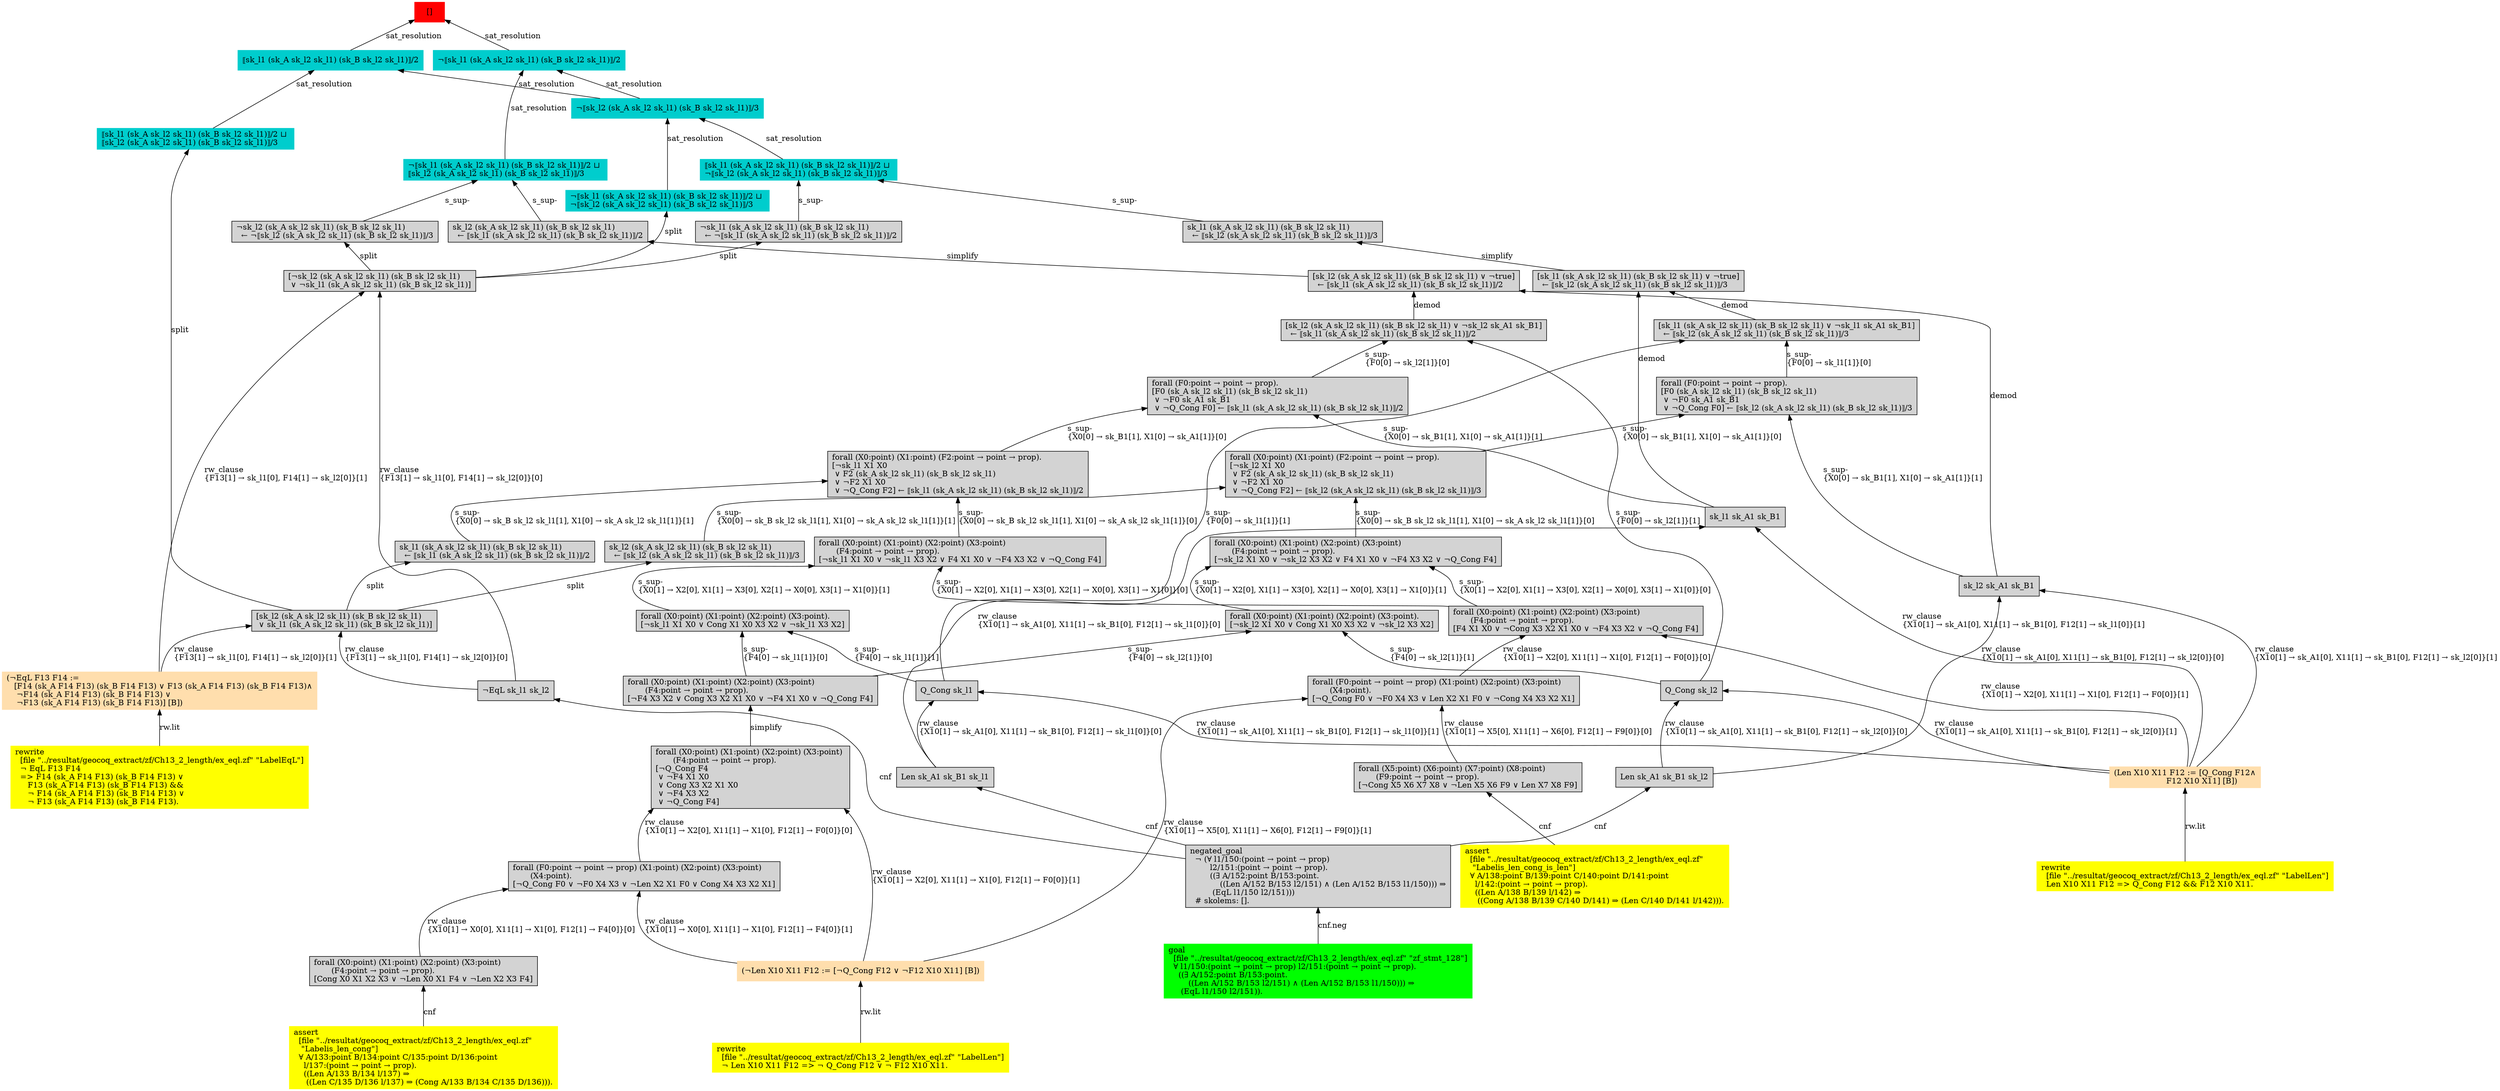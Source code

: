 digraph "unsat_graph" {
  vertex_0 [color=red, label="[]", shape=box, style=filled];
  vertex_0 -> vertex_1 [label="sat_resolution", dir="back"];
  vertex_1 [color=cyan3, shape=box, label="⟦sk_l1 (sk_A sk_l2 sk_l1) (sk_B sk_l2 sk_l1)⟧/2\l", style=filled];
  vertex_1 -> vertex_2 [label="sat_resolution", dir="back"];
  vertex_2 [color=cyan3, shape=box, label="¬⟦sk_l2 (sk_A sk_l2 sk_l1) (sk_B sk_l2 sk_l1)⟧/3\l", style=filled];
  vertex_2 -> vertex_3 [label="sat_resolution", dir="back"];
  vertex_3 [color=cyan3, shape=box, label="¬⟦sk_l1 (sk_A sk_l2 sk_l1) (sk_B sk_l2 sk_l1)⟧/2 ⊔ \l¬⟦sk_l2 (sk_A sk_l2 sk_l1) (sk_B sk_l2 sk_l1)⟧/3\l", style=filled];
  vertex_3 -> vertex_4 [label="split", dir="back"];
  vertex_4 [shape=box, label="[¬sk_l2 (sk_A sk_l2 sk_l1) (sk_B sk_l2 sk_l1)\l ∨ ¬sk_l1 (sk_A sk_l2 sk_l1) (sk_B sk_l2 sk_l1)]\l", style=filled];
  vertex_4 -> vertex_5 [label="rw_clause\l\{F13[1] → sk_l1[0], F14[1] → sk_l2[0]\}[1]\l", dir="back"];
  vertex_5 [color=navajowhite, shape=box, label="(¬EqL F13 F14 :=\l   [F14 (sk_A F14 F13) (sk_B F14 F13) ∨ F13 (sk_A F14 F13) (sk_B F14 F13)∧\l    ¬F14 (sk_A F14 F13) (sk_B F14 F13) ∨ \l    ¬F13 (sk_A F14 F13) (sk_B F14 F13)] [B])\l", style=filled];
  vertex_5 -> vertex_6 [label="rw.lit", dir="back"];
  vertex_6 [color=yellow, shape=box, label="rewrite\l  [file \"../resultat/geocoq_extract/zf/Ch13_2_length/ex_eql.zf\" \"LabelEqL\"]\l  ¬ EqL F13 F14\l  =\> F14 (sk_A F14 F13) (sk_B F14 F13) ∨ \l     F13 (sk_A F14 F13) (sk_B F14 F13) && \l     ¬ F14 (sk_A F14 F13) (sk_B F14 F13) ∨ \l     ¬ F13 (sk_A F14 F13) (sk_B F14 F13).\l", style=filled];
  vertex_4 -> vertex_7 [label="rw_clause\l\{F13[1] → sk_l1[0], F14[1] → sk_l2[0]\}[0]\l", dir="back"];
  vertex_7 [shape=box, label="¬EqL sk_l1 sk_l2\l", style=filled];
  vertex_7 -> vertex_8 [label="cnf", dir="back"];
  vertex_8 [shape=box, label="negated_goal\l  ¬ (∀ l1/150:(point → point → prop) \l        l2/151:(point → point → prop).\l        ((∃ A/152:point B/153:point.\l            ((Len A/152 B/153 l2/151) ∧ (Len A/152 B/153 l1/150))) ⇒\l         (EqL l1/150 l2/151)))\l  # skolems: [].\l", style=filled];
  vertex_8 -> vertex_9 [label="cnf.neg", dir="back"];
  vertex_9 [color=green, shape=box, label="goal\l  [file \"../resultat/geocoq_extract/zf/Ch13_2_length/ex_eql.zf\" \"zf_stmt_128\"]\l  ∀ l1/150:(point → point → prop) l2/151:(point → point → prop).\l    ((∃ A/152:point B/153:point.\l        ((Len A/152 B/153 l2/151) ∧ (Len A/152 B/153 l1/150))) ⇒\l     (EqL l1/150 l2/151)).\l", style=filled];
  vertex_2 -> vertex_10 [label="sat_resolution", dir="back"];
  vertex_10 [color=cyan3, shape=box, label="⟦sk_l1 (sk_A sk_l2 sk_l1) (sk_B sk_l2 sk_l1)⟧/2 ⊔ \l¬⟦sk_l2 (sk_A sk_l2 sk_l1) (sk_B sk_l2 sk_l1)⟧/3\l", style=filled];
  vertex_10 -> vertex_11 [label="s_sup-\l", dir="back"];
  vertex_11 [shape=box, label="¬sk_l1 (sk_A sk_l2 sk_l1) (sk_B sk_l2 sk_l1)\l  ← ¬⟦sk_l1 (sk_A sk_l2 sk_l1) (sk_B sk_l2 sk_l1)⟧/2\l", style=filled];
  vertex_11 -> vertex_4 [label="split", dir="back"];
  vertex_10 -> vertex_12 [label="s_sup-\l", dir="back"];
  vertex_12 [shape=box, label="sk_l1 (sk_A sk_l2 sk_l1) (sk_B sk_l2 sk_l1)\l  ← ⟦sk_l2 (sk_A sk_l2 sk_l1) (sk_B sk_l2 sk_l1)⟧/3\l", style=filled];
  vertex_12 -> vertex_13 [label="simplify", dir="back"];
  vertex_13 [shape=box, label="[sk_l1 (sk_A sk_l2 sk_l1) (sk_B sk_l2 sk_l1) ∨ ¬true]\l  ← ⟦sk_l2 (sk_A sk_l2 sk_l1) (sk_B sk_l2 sk_l1)⟧/3\l", style=filled];
  vertex_13 -> vertex_14 [label="demod", dir="back"];
  vertex_14 [shape=box, label="sk_l1 sk_A1 sk_B1\l", style=filled];
  vertex_14 -> vertex_15 [label="rw_clause\l\{X10[1] → sk_A1[0], X11[1] → sk_B1[0], F12[1] → sk_l1[0]\}[1]\l", dir="back"];
  vertex_15 [color=navajowhite, shape=box, label="(Len X10 X11 F12 := [Q_Cong F12∧\l                     F12 X10 X11] [B])\l", style=filled];
  vertex_15 -> vertex_16 [label="rw.lit", dir="back"];
  vertex_16 [color=yellow, shape=box, label="rewrite\l  [file \"../resultat/geocoq_extract/zf/Ch13_2_length/ex_eql.zf\" \"LabelLen\"]\l  Len X10 X11 F12 =\> Q_Cong F12 && F12 X10 X11.\l", style=filled];
  vertex_14 -> vertex_17 [label="rw_clause\l\{X10[1] → sk_A1[0], X11[1] → sk_B1[0], F12[1] → sk_l1[0]\}[0]\l", dir="back"];
  vertex_17 [shape=box, label="Len sk_A1 sk_B1 sk_l1\l", style=filled];
  vertex_17 -> vertex_8 [label="cnf", dir="back"];
  vertex_13 -> vertex_18 [label="demod", dir="back"];
  vertex_18 [shape=box, label="[sk_l1 (sk_A sk_l2 sk_l1) (sk_B sk_l2 sk_l1) ∨ ¬sk_l1 sk_A1 sk_B1]\l  ← ⟦sk_l2 (sk_A sk_l2 sk_l1) (sk_B sk_l2 sk_l1)⟧/3\l", style=filled];
  vertex_18 -> vertex_19 [label="s_sup-\l\{F0[0] → sk_l1[1]\}[0]\l", dir="back"];
  vertex_19 [shape=box, label="forall (F0:point → point → prop).\l[F0 (sk_A sk_l2 sk_l1) (sk_B sk_l2 sk_l1)\l ∨ ¬F0 sk_A1 sk_B1\l ∨ ¬Q_Cong F0] ← ⟦sk_l2 (sk_A sk_l2 sk_l1) (sk_B sk_l2 sk_l1)⟧/3\l", style=filled];
  vertex_19 -> vertex_20 [label="s_sup-\l\{X0[0] → sk_B1[1], X1[0] → sk_A1[1]\}[0]\l", dir="back"];
  vertex_20 [shape=box, label="forall (X0:point) (X1:point) (F2:point → point → prop).\l[¬sk_l2 X1 X0\l ∨ F2 (sk_A sk_l2 sk_l1) (sk_B sk_l2 sk_l1)\l ∨ ¬F2 X1 X0\l ∨ ¬Q_Cong F2] ← ⟦sk_l2 (sk_A sk_l2 sk_l1) (sk_B sk_l2 sk_l1)⟧/3\l", style=filled];
  vertex_20 -> vertex_21 [label="s_sup-\l\{X0[0] → sk_B sk_l2 sk_l1[1], X1[0] → sk_A sk_l2 sk_l1[1]\}[0]\l", dir="back"];
  vertex_21 [shape=box, label="forall (X0:point) (X1:point) (X2:point) (X3:point) \l       (F4:point → point → prop).\l[¬sk_l2 X1 X0 ∨ ¬sk_l2 X3 X2 ∨ F4 X1 X0 ∨ ¬F4 X3 X2 ∨ ¬Q_Cong F4]\l", style=filled];
  vertex_21 -> vertex_22 [label="s_sup-\l\{X0[1] → X2[0], X1[1] → X3[0], X2[1] → X0[0], X3[1] → X1[0]\}[0]\l", dir="back"];
  vertex_22 [shape=box, label="forall (X0:point) (X1:point) (X2:point) (X3:point) \l       (F4:point → point → prop).\l[F4 X1 X0 ∨ ¬Cong X3 X2 X1 X0 ∨ ¬F4 X3 X2 ∨ ¬Q_Cong F4]\l", style=filled];
  vertex_22 -> vertex_15 [label="rw_clause\l\{X10[1] → X2[0], X11[1] → X1[0], F12[1] → F0[0]\}[1]\l", dir="back"];
  vertex_22 -> vertex_23 [label="rw_clause\l\{X10[1] → X2[0], X11[1] → X1[0], F12[1] → F0[0]\}[0]\l", dir="back"];
  vertex_23 [shape=box, label="forall (F0:point → point → prop) (X1:point) (X2:point) (X3:point) \l       (X4:point).\l[¬Q_Cong F0 ∨ ¬F0 X4 X3 ∨ Len X2 X1 F0 ∨ ¬Cong X4 X3 X2 X1]\l", style=filled];
  vertex_23 -> vertex_24 [label="rw_clause\l\{X10[1] → X5[0], X11[1] → X6[0], F12[1] → F9[0]\}[1]\l", dir="back"];
  vertex_24 [color=navajowhite, shape=box, label="(¬Len X10 X11 F12 := [¬Q_Cong F12 ∨ ¬F12 X10 X11] [B])\l", style=filled];
  vertex_24 -> vertex_25 [label="rw.lit", dir="back"];
  vertex_25 [color=yellow, shape=box, label="rewrite\l  [file \"../resultat/geocoq_extract/zf/Ch13_2_length/ex_eql.zf\" \"LabelLen\"]\l  ¬ Len X10 X11 F12 =\> ¬ Q_Cong F12 ∨ ¬ F12 X10 X11.\l", style=filled];
  vertex_23 -> vertex_26 [label="rw_clause\l\{X10[1] → X5[0], X11[1] → X6[0], F12[1] → F9[0]\}[0]\l", dir="back"];
  vertex_26 [shape=box, label="forall (X5:point) (X6:point) (X7:point) (X8:point) \l       (F9:point → point → prop).\l[¬Cong X5 X6 X7 X8 ∨ ¬Len X5 X6 F9 ∨ Len X7 X8 F9]\l", style=filled];
  vertex_26 -> vertex_27 [label="cnf", dir="back"];
  vertex_27 [color=yellow, shape=box, label="assert\l  [file \"../resultat/geocoq_extract/zf/Ch13_2_length/ex_eql.zf\" \l   \"Labelis_len_cong_is_len\"]\l  ∀ A/138:point B/139:point C/140:point D/141:point \l    l/142:(point → point → prop).\l    ((Len A/138 B/139 l/142) ⇒\l     ((Cong A/138 B/139 C/140 D/141) ⇒ (Len C/140 D/141 l/142))).\l", style=filled];
  vertex_21 -> vertex_28 [label="s_sup-\l\{X0[1] → X2[0], X1[1] → X3[0], X2[1] → X0[0], X3[1] → X1[0]\}[1]\l", dir="back"];
  vertex_28 [shape=box, label="forall (X0:point) (X1:point) (X2:point) (X3:point).\l[¬sk_l2 X1 X0 ∨ Cong X1 X0 X3 X2 ∨ ¬sk_l2 X3 X2]\l", style=filled];
  vertex_28 -> vertex_29 [label="s_sup-\l\{F4[0] → sk_l2[1]\}[0]\l", dir="back"];
  vertex_29 [shape=box, label="forall (X0:point) (X1:point) (X2:point) (X3:point) \l       (F4:point → point → prop).\l[¬F4 X3 X2 ∨ Cong X3 X2 X1 X0 ∨ ¬F4 X1 X0 ∨ ¬Q_Cong F4]\l", style=filled];
  vertex_29 -> vertex_30 [label="simplify", dir="back"];
  vertex_30 [shape=box, label="forall (X0:point) (X1:point) (X2:point) (X3:point) \l       (F4:point → point → prop).\l[¬Q_Cong F4\l ∨ ¬F4 X1 X0\l ∨ Cong X3 X2 X1 X0\l ∨ ¬F4 X3 X2\l ∨ ¬Q_Cong F4]\l", style=filled];
  vertex_30 -> vertex_24 [label="rw_clause\l\{X10[1] → X2[0], X11[1] → X1[0], F12[1] → F0[0]\}[1]\l", dir="back"];
  vertex_30 -> vertex_31 [label="rw_clause\l\{X10[1] → X2[0], X11[1] → X1[0], F12[1] → F0[0]\}[0]\l", dir="back"];
  vertex_31 [shape=box, label="forall (F0:point → point → prop) (X1:point) (X2:point) (X3:point) \l       (X4:point).\l[¬Q_Cong F0 ∨ ¬F0 X4 X3 ∨ ¬Len X2 X1 F0 ∨ Cong X4 X3 X2 X1]\l", style=filled];
  vertex_31 -> vertex_24 [label="rw_clause\l\{X10[1] → X0[0], X11[1] → X1[0], F12[1] → F4[0]\}[1]\l", dir="back"];
  vertex_31 -> vertex_32 [label="rw_clause\l\{X10[1] → X0[0], X11[1] → X1[0], F12[1] → F4[0]\}[0]\l", dir="back"];
  vertex_32 [shape=box, label="forall (X0:point) (X1:point) (X2:point) (X3:point) \l       (F4:point → point → prop).\l[Cong X0 X1 X2 X3 ∨ ¬Len X0 X1 F4 ∨ ¬Len X2 X3 F4]\l", style=filled];
  vertex_32 -> vertex_33 [label="cnf", dir="back"];
  vertex_33 [color=yellow, shape=box, label="assert\l  [file \"../resultat/geocoq_extract/zf/Ch13_2_length/ex_eql.zf\" \l   \"Labelis_len_cong\"]\l  ∀ A/133:point B/134:point C/135:point D/136:point \l    l/137:(point → point → prop).\l    ((Len A/133 B/134 l/137) ⇒\l     ((Len C/135 D/136 l/137) ⇒ (Cong A/133 B/134 C/135 D/136))).\l", style=filled];
  vertex_28 -> vertex_34 [label="s_sup-\l\{F4[0] → sk_l2[1]\}[1]\l", dir="back"];
  vertex_34 [shape=box, label="Q_Cong sk_l2\l", style=filled];
  vertex_34 -> vertex_15 [label="rw_clause\l\{X10[1] → sk_A1[0], X11[1] → sk_B1[0], F12[1] → sk_l2[0]\}[1]\l", dir="back"];
  vertex_34 -> vertex_35 [label="rw_clause\l\{X10[1] → sk_A1[0], X11[1] → sk_B1[0], F12[1] → sk_l2[0]\}[0]\l", dir="back"];
  vertex_35 [shape=box, label="Len sk_A1 sk_B1 sk_l2\l", style=filled];
  vertex_35 -> vertex_8 [label="cnf", dir="back"];
  vertex_20 -> vertex_36 [label="s_sup-\l\{X0[0] → sk_B sk_l2 sk_l1[1], X1[0] → sk_A sk_l2 sk_l1[1]\}[1]\l", dir="back"];
  vertex_36 [shape=box, label="sk_l2 (sk_A sk_l2 sk_l1) (sk_B sk_l2 sk_l1)\l  ← ⟦sk_l2 (sk_A sk_l2 sk_l1) (sk_B sk_l2 sk_l1)⟧/3\l", style=filled];
  vertex_36 -> vertex_37 [label="split", dir="back"];
  vertex_37 [shape=box, label="[sk_l2 (sk_A sk_l2 sk_l1) (sk_B sk_l2 sk_l1)\l ∨ sk_l1 (sk_A sk_l2 sk_l1) (sk_B sk_l2 sk_l1)]\l", style=filled];
  vertex_37 -> vertex_5 [label="rw_clause\l\{F13[1] → sk_l1[0], F14[1] → sk_l2[0]\}[1]\l", dir="back"];
  vertex_37 -> vertex_7 [label="rw_clause\l\{F13[1] → sk_l1[0], F14[1] → sk_l2[0]\}[0]\l", dir="back"];
  vertex_19 -> vertex_38 [label="s_sup-\l\{X0[0] → sk_B1[1], X1[0] → sk_A1[1]\}[1]\l", dir="back"];
  vertex_38 [shape=box, label="sk_l2 sk_A1 sk_B1\l", style=filled];
  vertex_38 -> vertex_15 [label="rw_clause\l\{X10[1] → sk_A1[0], X11[1] → sk_B1[0], F12[1] → sk_l2[0]\}[1]\l", dir="back"];
  vertex_38 -> vertex_35 [label="rw_clause\l\{X10[1] → sk_A1[0], X11[1] → sk_B1[0], F12[1] → sk_l2[0]\}[0]\l", dir="back"];
  vertex_18 -> vertex_39 [label="s_sup-\l\{F0[0] → sk_l1[1]\}[1]\l", dir="back"];
  vertex_39 [shape=box, label="Q_Cong sk_l1\l", style=filled];
  vertex_39 -> vertex_15 [label="rw_clause\l\{X10[1] → sk_A1[0], X11[1] → sk_B1[0], F12[1] → sk_l1[0]\}[1]\l", dir="back"];
  vertex_39 -> vertex_17 [label="rw_clause\l\{X10[1] → sk_A1[0], X11[1] → sk_B1[0], F12[1] → sk_l1[0]\}[0]\l", dir="back"];
  vertex_1 -> vertex_40 [label="sat_resolution", dir="back"];
  vertex_40 [color=cyan3, shape=box, label="⟦sk_l1 (sk_A sk_l2 sk_l1) (sk_B sk_l2 sk_l1)⟧/2 ⊔ \l⟦sk_l2 (sk_A sk_l2 sk_l1) (sk_B sk_l2 sk_l1)⟧/3\l", style=filled];
  vertex_40 -> vertex_37 [label="split", dir="back"];
  vertex_0 -> vertex_41 [label="sat_resolution", dir="back"];
  vertex_41 [color=cyan3, shape=box, label="¬⟦sk_l1 (sk_A sk_l2 sk_l1) (sk_B sk_l2 sk_l1)⟧/2\l", style=filled];
  vertex_41 -> vertex_2 [label="sat_resolution", dir="back"];
  vertex_41 -> vertex_42 [label="sat_resolution", dir="back"];
  vertex_42 [color=cyan3, shape=box, label="¬⟦sk_l1 (sk_A sk_l2 sk_l1) (sk_B sk_l2 sk_l1)⟧/2 ⊔ \l⟦sk_l2 (sk_A sk_l2 sk_l1) (sk_B sk_l2 sk_l1)⟧/3\l", style=filled];
  vertex_42 -> vertex_43 [label="s_sup-\l", dir="back"];
  vertex_43 [shape=box, label="¬sk_l2 (sk_A sk_l2 sk_l1) (sk_B sk_l2 sk_l1)\l  ← ¬⟦sk_l2 (sk_A sk_l2 sk_l1) (sk_B sk_l2 sk_l1)⟧/3\l", style=filled];
  vertex_43 -> vertex_4 [label="split", dir="back"];
  vertex_42 -> vertex_44 [label="s_sup-\l", dir="back"];
  vertex_44 [shape=box, label="sk_l2 (sk_A sk_l2 sk_l1) (sk_B sk_l2 sk_l1)\l  ← ⟦sk_l1 (sk_A sk_l2 sk_l1) (sk_B sk_l2 sk_l1)⟧/2\l", style=filled];
  vertex_44 -> vertex_45 [label="simplify", dir="back"];
  vertex_45 [shape=box, label="[sk_l2 (sk_A sk_l2 sk_l1) (sk_B sk_l2 sk_l1) ∨ ¬true]\l  ← ⟦sk_l1 (sk_A sk_l2 sk_l1) (sk_B sk_l2 sk_l1)⟧/2\l", style=filled];
  vertex_45 -> vertex_38 [label="demod", dir="back"];
  vertex_45 -> vertex_46 [label="demod", dir="back"];
  vertex_46 [shape=box, label="[sk_l2 (sk_A sk_l2 sk_l1) (sk_B sk_l2 sk_l1) ∨ ¬sk_l2 sk_A1 sk_B1]\l  ← ⟦sk_l1 (sk_A sk_l2 sk_l1) (sk_B sk_l2 sk_l1)⟧/2\l", style=filled];
  vertex_46 -> vertex_47 [label="s_sup-\l\{F0[0] → sk_l2[1]\}[0]\l", dir="back"];
  vertex_47 [shape=box, label="forall (F0:point → point → prop).\l[F0 (sk_A sk_l2 sk_l1) (sk_B sk_l2 sk_l1)\l ∨ ¬F0 sk_A1 sk_B1\l ∨ ¬Q_Cong F0] ← ⟦sk_l1 (sk_A sk_l2 sk_l1) (sk_B sk_l2 sk_l1)⟧/2\l", style=filled];
  vertex_47 -> vertex_48 [label="s_sup-\l\{X0[0] → sk_B1[1], X1[0] → sk_A1[1]\}[0]\l", dir="back"];
  vertex_48 [shape=box, label="forall (X0:point) (X1:point) (F2:point → point → prop).\l[¬sk_l1 X1 X0\l ∨ F2 (sk_A sk_l2 sk_l1) (sk_B sk_l2 sk_l1)\l ∨ ¬F2 X1 X0\l ∨ ¬Q_Cong F2] ← ⟦sk_l1 (sk_A sk_l2 sk_l1) (sk_B sk_l2 sk_l1)⟧/2\l", style=filled];
  vertex_48 -> vertex_49 [label="s_sup-\l\{X0[0] → sk_B sk_l2 sk_l1[1], X1[0] → sk_A sk_l2 sk_l1[1]\}[0]\l", dir="back"];
  vertex_49 [shape=box, label="forall (X0:point) (X1:point) (X2:point) (X3:point) \l       (F4:point → point → prop).\l[¬sk_l1 X1 X0 ∨ ¬sk_l1 X3 X2 ∨ F4 X1 X0 ∨ ¬F4 X3 X2 ∨ ¬Q_Cong F4]\l", style=filled];
  vertex_49 -> vertex_22 [label="s_sup-\l\{X0[1] → X2[0], X1[1] → X3[0], X2[1] → X0[0], X3[1] → X1[0]\}[0]\l", dir="back"];
  vertex_49 -> vertex_50 [label="s_sup-\l\{X0[1] → X2[0], X1[1] → X3[0], X2[1] → X0[0], X3[1] → X1[0]\}[1]\l", dir="back"];
  vertex_50 [shape=box, label="forall (X0:point) (X1:point) (X2:point) (X3:point).\l[¬sk_l1 X1 X0 ∨ Cong X1 X0 X3 X2 ∨ ¬sk_l1 X3 X2]\l", style=filled];
  vertex_50 -> vertex_29 [label="s_sup-\l\{F4[0] → sk_l1[1]\}[0]\l", dir="back"];
  vertex_50 -> vertex_39 [label="s_sup-\l\{F4[0] → sk_l1[1]\}[1]\l", dir="back"];
  vertex_48 -> vertex_51 [label="s_sup-\l\{X0[0] → sk_B sk_l2 sk_l1[1], X1[0] → sk_A sk_l2 sk_l1[1]\}[1]\l", dir="back"];
  vertex_51 [shape=box, label="sk_l1 (sk_A sk_l2 sk_l1) (sk_B sk_l2 sk_l1)\l  ← ⟦sk_l1 (sk_A sk_l2 sk_l1) (sk_B sk_l2 sk_l1)⟧/2\l", style=filled];
  vertex_51 -> vertex_37 [label="split", dir="back"];
  vertex_47 -> vertex_14 [label="s_sup-\l\{X0[0] → sk_B1[1], X1[0] → sk_A1[1]\}[1]\l", dir="back"];
  vertex_46 -> vertex_34 [label="s_sup-\l\{F0[0] → sk_l2[1]\}[1]\l", dir="back"];
  }


